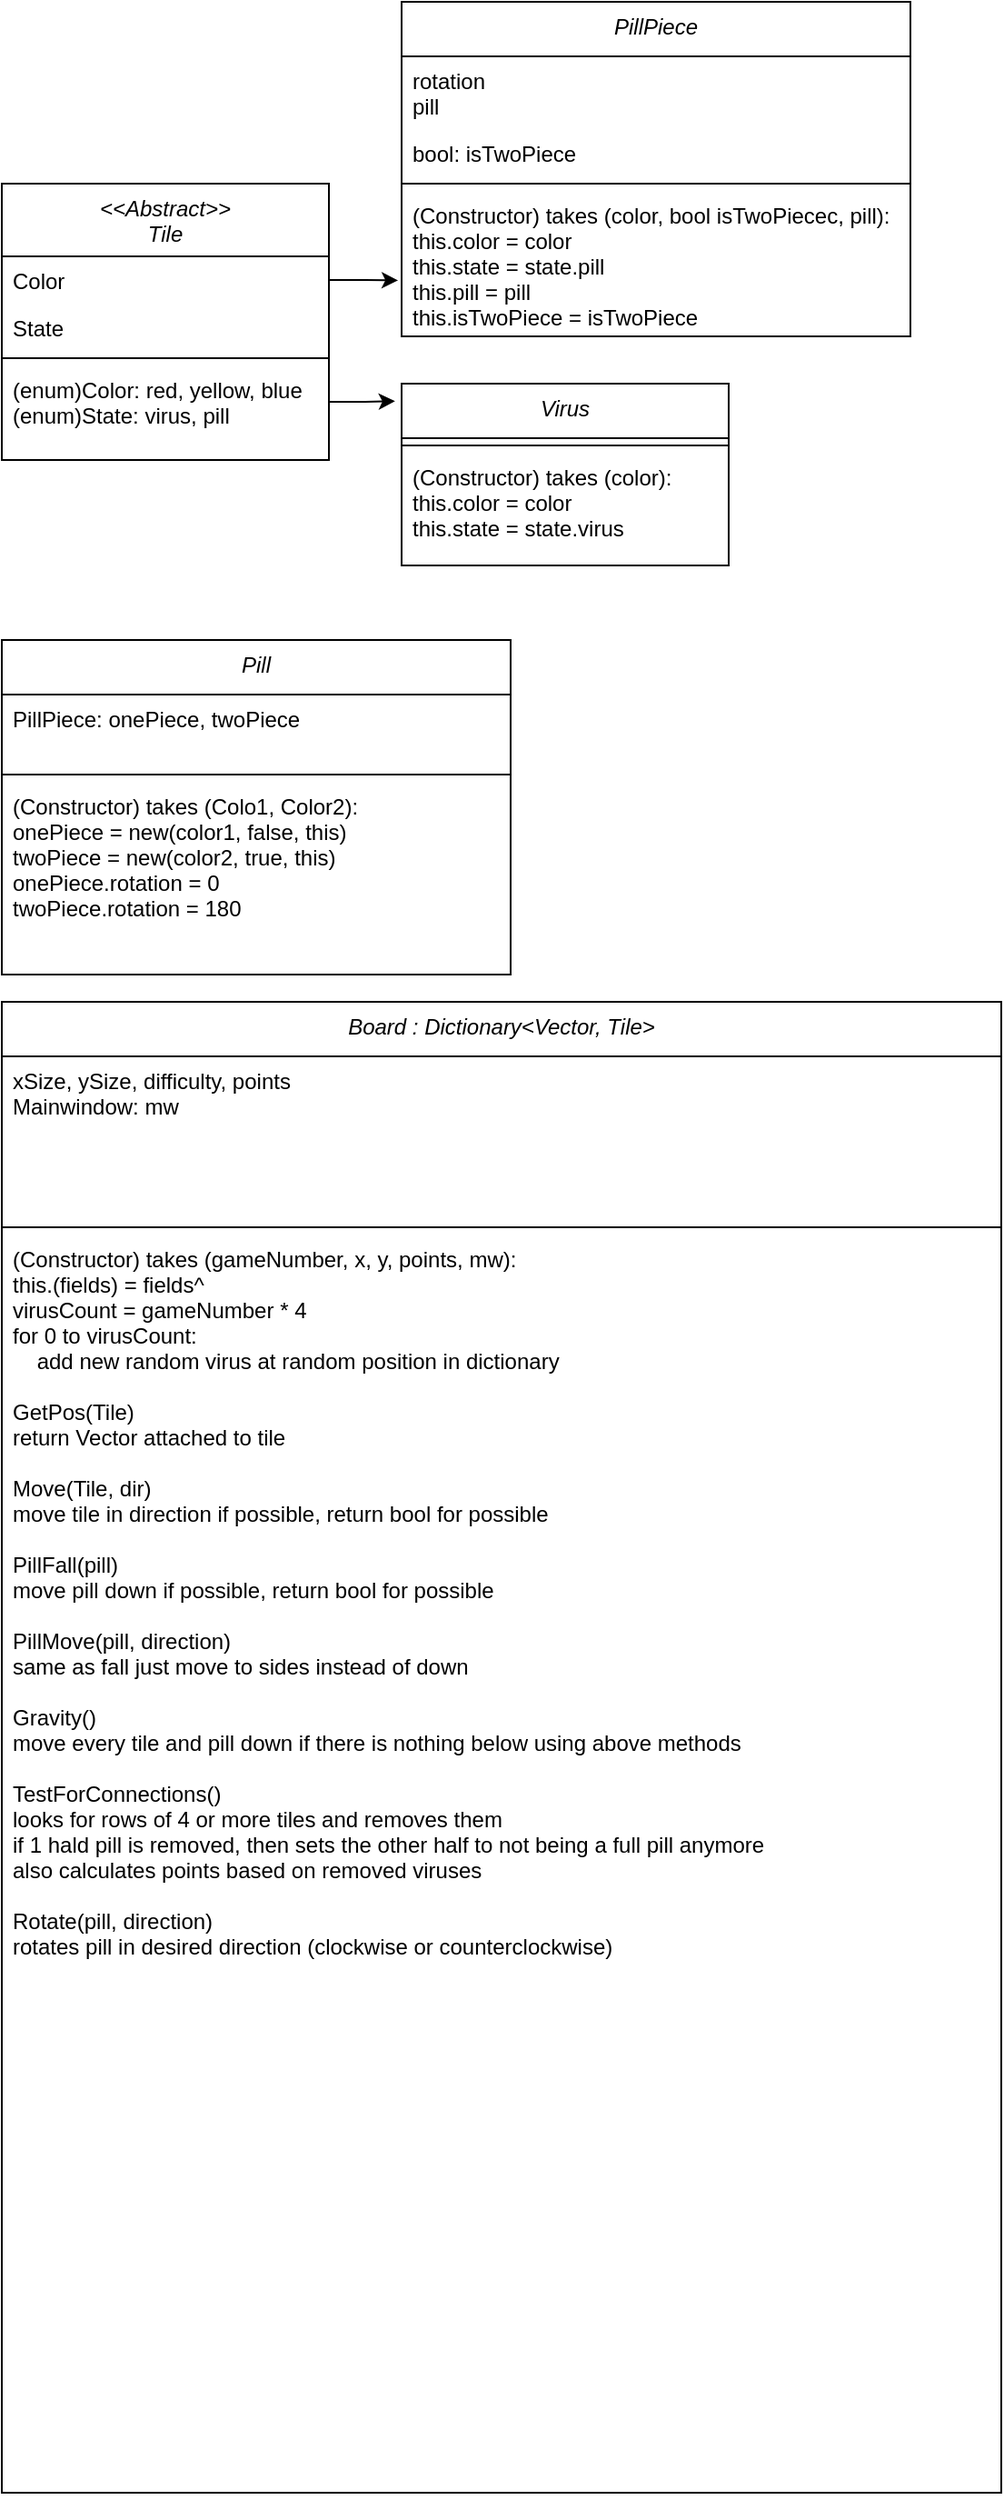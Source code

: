 <mxfile version="20.3.0" type="device"><diagram id="C5RBs43oDa-KdzZeNtuy" name="Page-1"><mxGraphModel dx="1038" dy="649" grid="1" gridSize="10" guides="1" tooltips="1" connect="1" arrows="1" fold="1" page="1" pageScale="1" pageWidth="827" pageHeight="1169" math="0" shadow="0"><root><mxCell id="WIyWlLk6GJQsqaUBKTNV-0"/><mxCell id="WIyWlLk6GJQsqaUBKTNV-1" parent="WIyWlLk6GJQsqaUBKTNV-0"/><mxCell id="zkfFHV4jXpPFQw0GAbJ--0" value="&lt;&lt;Abstract&gt;&gt;&#10;Tile" style="swimlane;fontStyle=2;align=center;verticalAlign=top;childLayout=stackLayout;horizontal=1;startSize=40;horizontalStack=0;resizeParent=1;resizeLast=0;collapsible=1;marginBottom=0;rounded=0;shadow=0;strokeWidth=1;" parent="WIyWlLk6GJQsqaUBKTNV-1" vertex="1"><mxGeometry x="60" y="150" width="180" height="152" as="geometry"><mxRectangle x="230" y="140" width="160" height="26" as="alternateBounds"/></mxGeometry></mxCell><mxCell id="zkfFHV4jXpPFQw0GAbJ--1" value="Color" style="text;align=left;verticalAlign=top;spacingLeft=4;spacingRight=4;overflow=hidden;rotatable=0;points=[[0,0.5],[1,0.5]];portConstraint=eastwest;" parent="zkfFHV4jXpPFQw0GAbJ--0" vertex="1"><mxGeometry y="40" width="180" height="26" as="geometry"/></mxCell><mxCell id="zkfFHV4jXpPFQw0GAbJ--2" value="State" style="text;align=left;verticalAlign=top;spacingLeft=4;spacingRight=4;overflow=hidden;rotatable=0;points=[[0,0.5],[1,0.5]];portConstraint=eastwest;rounded=0;shadow=0;html=0;" parent="zkfFHV4jXpPFQw0GAbJ--0" vertex="1"><mxGeometry y="66" width="180" height="26" as="geometry"/></mxCell><mxCell id="zkfFHV4jXpPFQw0GAbJ--4" value="" style="line;html=1;strokeWidth=1;align=left;verticalAlign=middle;spacingTop=-1;spacingLeft=3;spacingRight=3;rotatable=0;labelPosition=right;points=[];portConstraint=eastwest;" parent="zkfFHV4jXpPFQw0GAbJ--0" vertex="1"><mxGeometry y="92" width="180" height="8" as="geometry"/></mxCell><mxCell id="zkfFHV4jXpPFQw0GAbJ--5" value="(enum)Color: red, yellow, blue&#10;(enum)State: virus, pill" style="text;align=left;verticalAlign=top;spacingLeft=4;spacingRight=4;overflow=hidden;rotatable=0;points=[[0,0.5],[1,0.5]];portConstraint=eastwest;" parent="zkfFHV4jXpPFQw0GAbJ--0" vertex="1"><mxGeometry y="100" width="180" height="40" as="geometry"/></mxCell><mxCell id="eMhrGm9NiR_-wGmE9lrC-1" value="PillPiece" style="swimlane;fontStyle=2;align=center;verticalAlign=top;childLayout=stackLayout;horizontal=1;startSize=30;horizontalStack=0;resizeParent=1;resizeLast=0;collapsible=1;marginBottom=0;rounded=0;shadow=0;strokeWidth=1;" parent="WIyWlLk6GJQsqaUBKTNV-1" vertex="1"><mxGeometry x="280" y="50" width="280" height="184" as="geometry"><mxRectangle x="230" y="140" width="160" height="26" as="alternateBounds"/></mxGeometry></mxCell><mxCell id="eMhrGm9NiR_-wGmE9lrC-2" value="rotation&#10;pill" style="text;align=left;verticalAlign=top;spacingLeft=4;spacingRight=4;overflow=hidden;rotatable=0;points=[[0,0.5],[1,0.5]];portConstraint=eastwest;" parent="eMhrGm9NiR_-wGmE9lrC-1" vertex="1"><mxGeometry y="30" width="280" height="40" as="geometry"/></mxCell><mxCell id="eMhrGm9NiR_-wGmE9lrC-3" value="bool: isTwoPiece" style="text;align=left;verticalAlign=top;spacingLeft=4;spacingRight=4;overflow=hidden;rotatable=0;points=[[0,0.5],[1,0.5]];portConstraint=eastwest;rounded=0;shadow=0;html=0;" parent="eMhrGm9NiR_-wGmE9lrC-1" vertex="1"><mxGeometry y="70" width="280" height="26" as="geometry"/></mxCell><mxCell id="eMhrGm9NiR_-wGmE9lrC-4" value="" style="line;html=1;strokeWidth=1;align=left;verticalAlign=middle;spacingTop=-1;spacingLeft=3;spacingRight=3;rotatable=0;labelPosition=right;points=[];portConstraint=eastwest;" parent="eMhrGm9NiR_-wGmE9lrC-1" vertex="1"><mxGeometry y="96" width="280" height="8" as="geometry"/></mxCell><mxCell id="eMhrGm9NiR_-wGmE9lrC-11" value="(Constructor) takes (color, bool isTwoPiecec, pill):&#10;this.color = color&#10;this.state = state.pill&#10;this.pill = pill&#10;this.isTwoPiece = isTwoPiece" style="text;align=left;verticalAlign=top;spacingLeft=4;spacingRight=4;overflow=hidden;rotatable=0;points=[[0,0.5],[1,0.5]];portConstraint=eastwest;" parent="eMhrGm9NiR_-wGmE9lrC-1" vertex="1"><mxGeometry y="104" width="280" height="80" as="geometry"/></mxCell><mxCell id="eMhrGm9NiR_-wGmE9lrC-6" value="Virus" style="swimlane;fontStyle=2;align=center;verticalAlign=top;childLayout=stackLayout;horizontal=1;startSize=30;horizontalStack=0;resizeParent=1;resizeLast=0;collapsible=1;marginBottom=0;rounded=0;shadow=0;strokeWidth=1;" parent="WIyWlLk6GJQsqaUBKTNV-1" vertex="1"><mxGeometry x="280" y="260" width="180" height="100" as="geometry"><mxRectangle x="230" y="140" width="160" height="26" as="alternateBounds"/></mxGeometry></mxCell><mxCell id="eMhrGm9NiR_-wGmE9lrC-9" value="" style="line;html=1;strokeWidth=1;align=left;verticalAlign=middle;spacingTop=-1;spacingLeft=3;spacingRight=3;rotatable=0;labelPosition=right;points=[];portConstraint=eastwest;" parent="eMhrGm9NiR_-wGmE9lrC-6" vertex="1"><mxGeometry y="30" width="180" height="8" as="geometry"/></mxCell><mxCell id="eMhrGm9NiR_-wGmE9lrC-10" value="(Constructor) takes (color):&#10;this.color = color&#10;this.state = state.virus" style="text;align=left;verticalAlign=top;spacingLeft=4;spacingRight=4;overflow=hidden;rotatable=0;points=[[0,0.5],[1,0.5]];portConstraint=eastwest;" parent="eMhrGm9NiR_-wGmE9lrC-6" vertex="1"><mxGeometry y="38" width="180" height="60" as="geometry"/></mxCell><mxCell id="eMhrGm9NiR_-wGmE9lrC-15" style="edgeStyle=orthogonalEdgeStyle;rounded=0;orthogonalLoop=1;jettySize=auto;html=1;entryX=-0.02;entryY=0.096;entryDx=0;entryDy=0;entryPerimeter=0;" parent="WIyWlLk6GJQsqaUBKTNV-1" source="zkfFHV4jXpPFQw0GAbJ--5" target="eMhrGm9NiR_-wGmE9lrC-6" edge="1"><mxGeometry relative="1" as="geometry"/></mxCell><mxCell id="eMhrGm9NiR_-wGmE9lrC-16" style="edgeStyle=orthogonalEdgeStyle;rounded=0;orthogonalLoop=1;jettySize=auto;html=1;entryX=-0.007;entryY=0.615;entryDx=0;entryDy=0;entryPerimeter=0;" parent="WIyWlLk6GJQsqaUBKTNV-1" source="zkfFHV4jXpPFQw0GAbJ--1" target="eMhrGm9NiR_-wGmE9lrC-11" edge="1"><mxGeometry relative="1" as="geometry"/></mxCell><mxCell id="eFz3wczxFTj-nmnLHBIM-0" value="Pill" style="swimlane;fontStyle=2;align=center;verticalAlign=top;childLayout=stackLayout;horizontal=1;startSize=30;horizontalStack=0;resizeParent=1;resizeLast=0;collapsible=1;marginBottom=0;rounded=0;shadow=0;strokeWidth=1;" parent="WIyWlLk6GJQsqaUBKTNV-1" vertex="1"><mxGeometry x="60" y="401" width="280" height="184" as="geometry"><mxRectangle x="230" y="140" width="160" height="26" as="alternateBounds"/></mxGeometry></mxCell><mxCell id="eFz3wczxFTj-nmnLHBIM-1" value="PillPiece: onePiece, twoPiece" style="text;align=left;verticalAlign=top;spacingLeft=4;spacingRight=4;overflow=hidden;rotatable=0;points=[[0,0.5],[1,0.5]];portConstraint=eastwest;" parent="eFz3wczxFTj-nmnLHBIM-0" vertex="1"><mxGeometry y="30" width="280" height="40" as="geometry"/></mxCell><mxCell id="eFz3wczxFTj-nmnLHBIM-3" value="" style="line;html=1;strokeWidth=1;align=left;verticalAlign=middle;spacingTop=-1;spacingLeft=3;spacingRight=3;rotatable=0;labelPosition=right;points=[];portConstraint=eastwest;" parent="eFz3wczxFTj-nmnLHBIM-0" vertex="1"><mxGeometry y="70" width="280" height="8" as="geometry"/></mxCell><mxCell id="eFz3wczxFTj-nmnLHBIM-4" value="(Constructor) takes (Colo1, Color2):&#10;onePiece = new(color1, false, this)&#10;twoPiece = new(color2, true, this)&#10;onePiece.rotation = 0&#10;twoPiece.rotation = 180" style="text;align=left;verticalAlign=top;spacingLeft=4;spacingRight=4;overflow=hidden;rotatable=0;points=[[0,0.5],[1,0.5]];portConstraint=eastwest;" parent="eFz3wczxFTj-nmnLHBIM-0" vertex="1"><mxGeometry y="78" width="280" height="80" as="geometry"/></mxCell><mxCell id="eFz3wczxFTj-nmnLHBIM-5" value="Board : Dictionary&lt;Vector, Tile&gt;" style="swimlane;fontStyle=2;align=center;verticalAlign=top;childLayout=stackLayout;horizontal=1;startSize=30;horizontalStack=0;resizeParent=1;resizeLast=0;collapsible=1;marginBottom=0;rounded=0;shadow=0;strokeWidth=1;" parent="WIyWlLk6GJQsqaUBKTNV-1" vertex="1"><mxGeometry x="60" y="600" width="550" height="820" as="geometry"><mxRectangle x="230" y="140" width="160" height="26" as="alternateBounds"/></mxGeometry></mxCell><mxCell id="eFz3wczxFTj-nmnLHBIM-6" value="xSize, ySize, difficulty, points&#10;Mainwindow: mw" style="text;align=left;verticalAlign=top;spacingLeft=4;spacingRight=4;overflow=hidden;rotatable=0;points=[[0,0.5],[1,0.5]];portConstraint=eastwest;" parent="eFz3wczxFTj-nmnLHBIM-5" vertex="1"><mxGeometry y="30" width="550" height="90" as="geometry"/></mxCell><mxCell id="eFz3wczxFTj-nmnLHBIM-7" value="" style="line;html=1;strokeWidth=1;align=left;verticalAlign=middle;spacingTop=-1;spacingLeft=3;spacingRight=3;rotatable=0;labelPosition=right;points=[];portConstraint=eastwest;" parent="eFz3wczxFTj-nmnLHBIM-5" vertex="1"><mxGeometry y="120" width="550" height="8" as="geometry"/></mxCell><mxCell id="eFz3wczxFTj-nmnLHBIM-8" value="(Constructor) takes (gameNumber, x, y, points, mw):&#10;this.(fields) = fields^&#10;virusCount = gameNumber * 4&#10;for 0 to virusCount:&#10;    add new random virus at random position in dictionary&#10;&#10;GetPos(Tile)&#10;return Vector attached to tile&#10;&#10;Move(Tile, dir)&#10;move tile in direction if possible, return bool for possible&#10;&#10;PillFall(pill)&#10;move pill down if possible, return bool for possible&#10;&#10;PillMove(pill, direction)&#10;same as fall just move to sides instead of down&#10;&#10;Gravity()&#10;move every tile and pill down if there is nothing below using above methods&#10;&#10;TestForConnections()&#10;looks for rows of 4 or more tiles and removes them&#10;if 1 hald pill is removed, then sets the other half to not being a full pill anymore&#10;also calculates points based on removed viruses&#10;&#10;Rotate(pill, direction)&#10;rotates pill in desired direction (clockwise or counterclockwise)&#10;" style="text;align=left;verticalAlign=top;spacingLeft=4;spacingRight=4;overflow=hidden;rotatable=0;points=[[0,0.5],[1,0.5]];portConstraint=eastwest;" parent="eFz3wczxFTj-nmnLHBIM-5" vertex="1"><mxGeometry y="128" width="550" height="692" as="geometry"/></mxCell></root></mxGraphModel></diagram></mxfile>